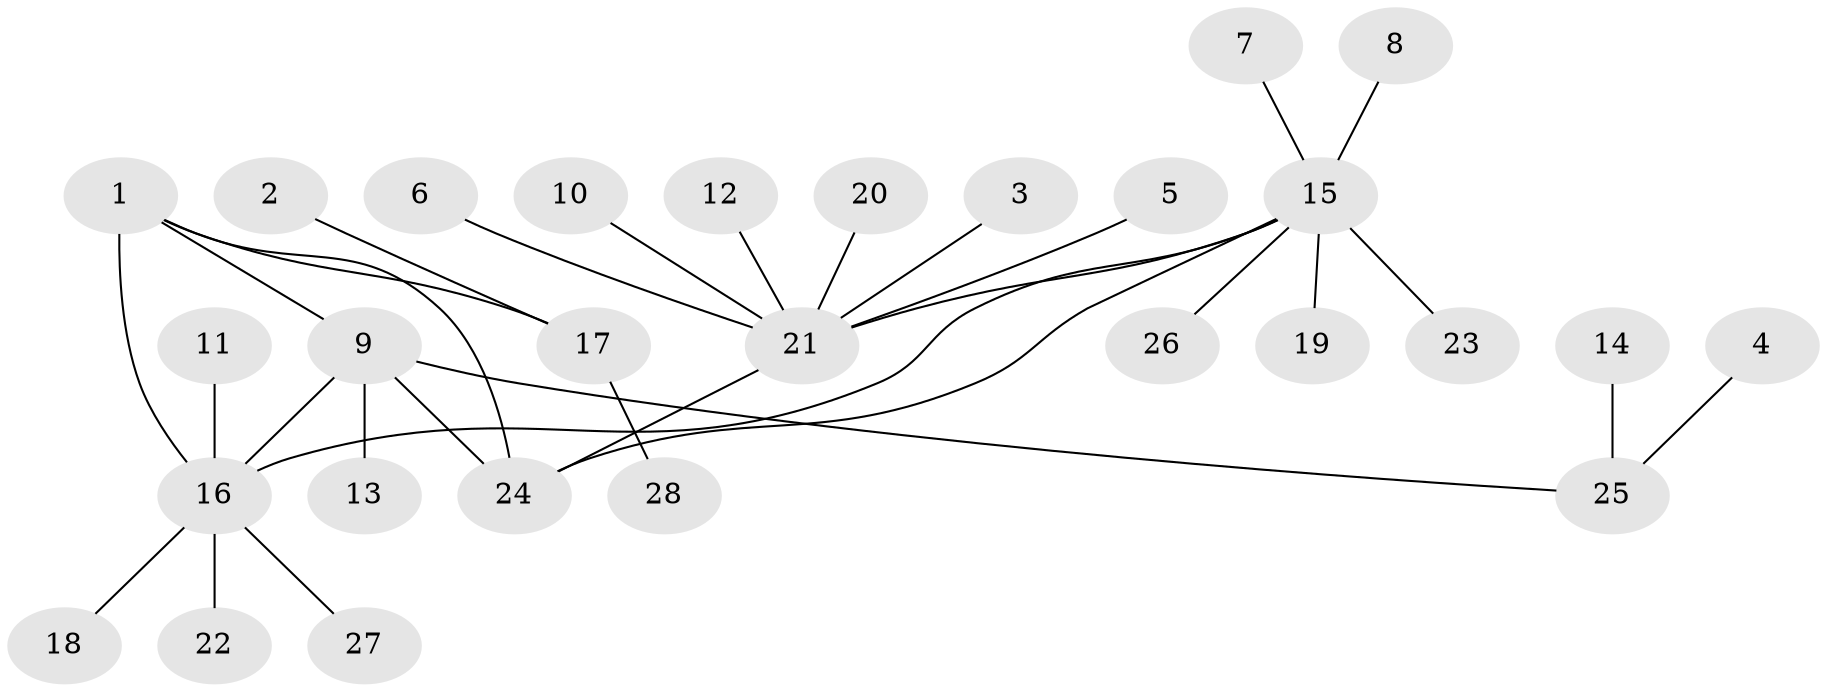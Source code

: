 // original degree distribution, {5: 0.0784313725490196, 8: 0.0196078431372549, 6: 0.058823529411764705, 4: 0.09803921568627451, 3: 0.0196078431372549, 2: 0.19607843137254902, 1: 0.5294117647058824}
// Generated by graph-tools (version 1.1) at 2025/50/03/09/25 03:50:40]
// undirected, 28 vertices, 31 edges
graph export_dot {
graph [start="1"]
  node [color=gray90,style=filled];
  1;
  2;
  3;
  4;
  5;
  6;
  7;
  8;
  9;
  10;
  11;
  12;
  13;
  14;
  15;
  16;
  17;
  18;
  19;
  20;
  21;
  22;
  23;
  24;
  25;
  26;
  27;
  28;
  1 -- 9 [weight=2.0];
  1 -- 16 [weight=1.0];
  1 -- 17 [weight=1.0];
  1 -- 24 [weight=1.0];
  2 -- 17 [weight=1.0];
  3 -- 21 [weight=1.0];
  4 -- 25 [weight=1.0];
  5 -- 21 [weight=1.0];
  6 -- 21 [weight=1.0];
  7 -- 15 [weight=1.0];
  8 -- 15 [weight=1.0];
  9 -- 13 [weight=1.0];
  9 -- 16 [weight=2.0];
  9 -- 24 [weight=2.0];
  9 -- 25 [weight=1.0];
  10 -- 21 [weight=1.0];
  11 -- 16 [weight=1.0];
  12 -- 21 [weight=1.0];
  14 -- 25 [weight=1.0];
  15 -- 16 [weight=1.0];
  15 -- 19 [weight=1.0];
  15 -- 21 [weight=1.0];
  15 -- 23 [weight=1.0];
  15 -- 24 [weight=1.0];
  15 -- 26 [weight=1.0];
  16 -- 18 [weight=1.0];
  16 -- 22 [weight=1.0];
  16 -- 27 [weight=1.0];
  17 -- 28 [weight=1.0];
  20 -- 21 [weight=1.0];
  21 -- 24 [weight=1.0];
}

